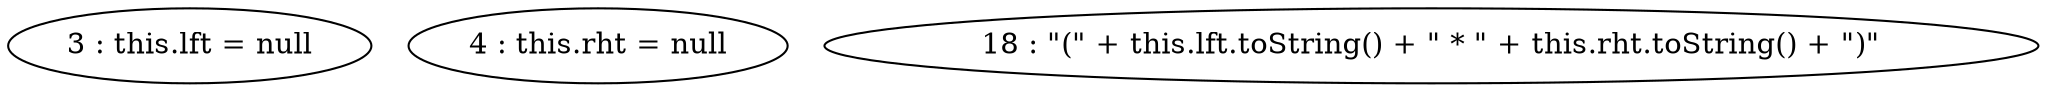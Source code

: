digraph G {
"3 : this.lft = null"
"4 : this.rht = null"
"18 : \"(\" + this.lft.toString() + \" * \" + this.rht.toString() + \")\""
}